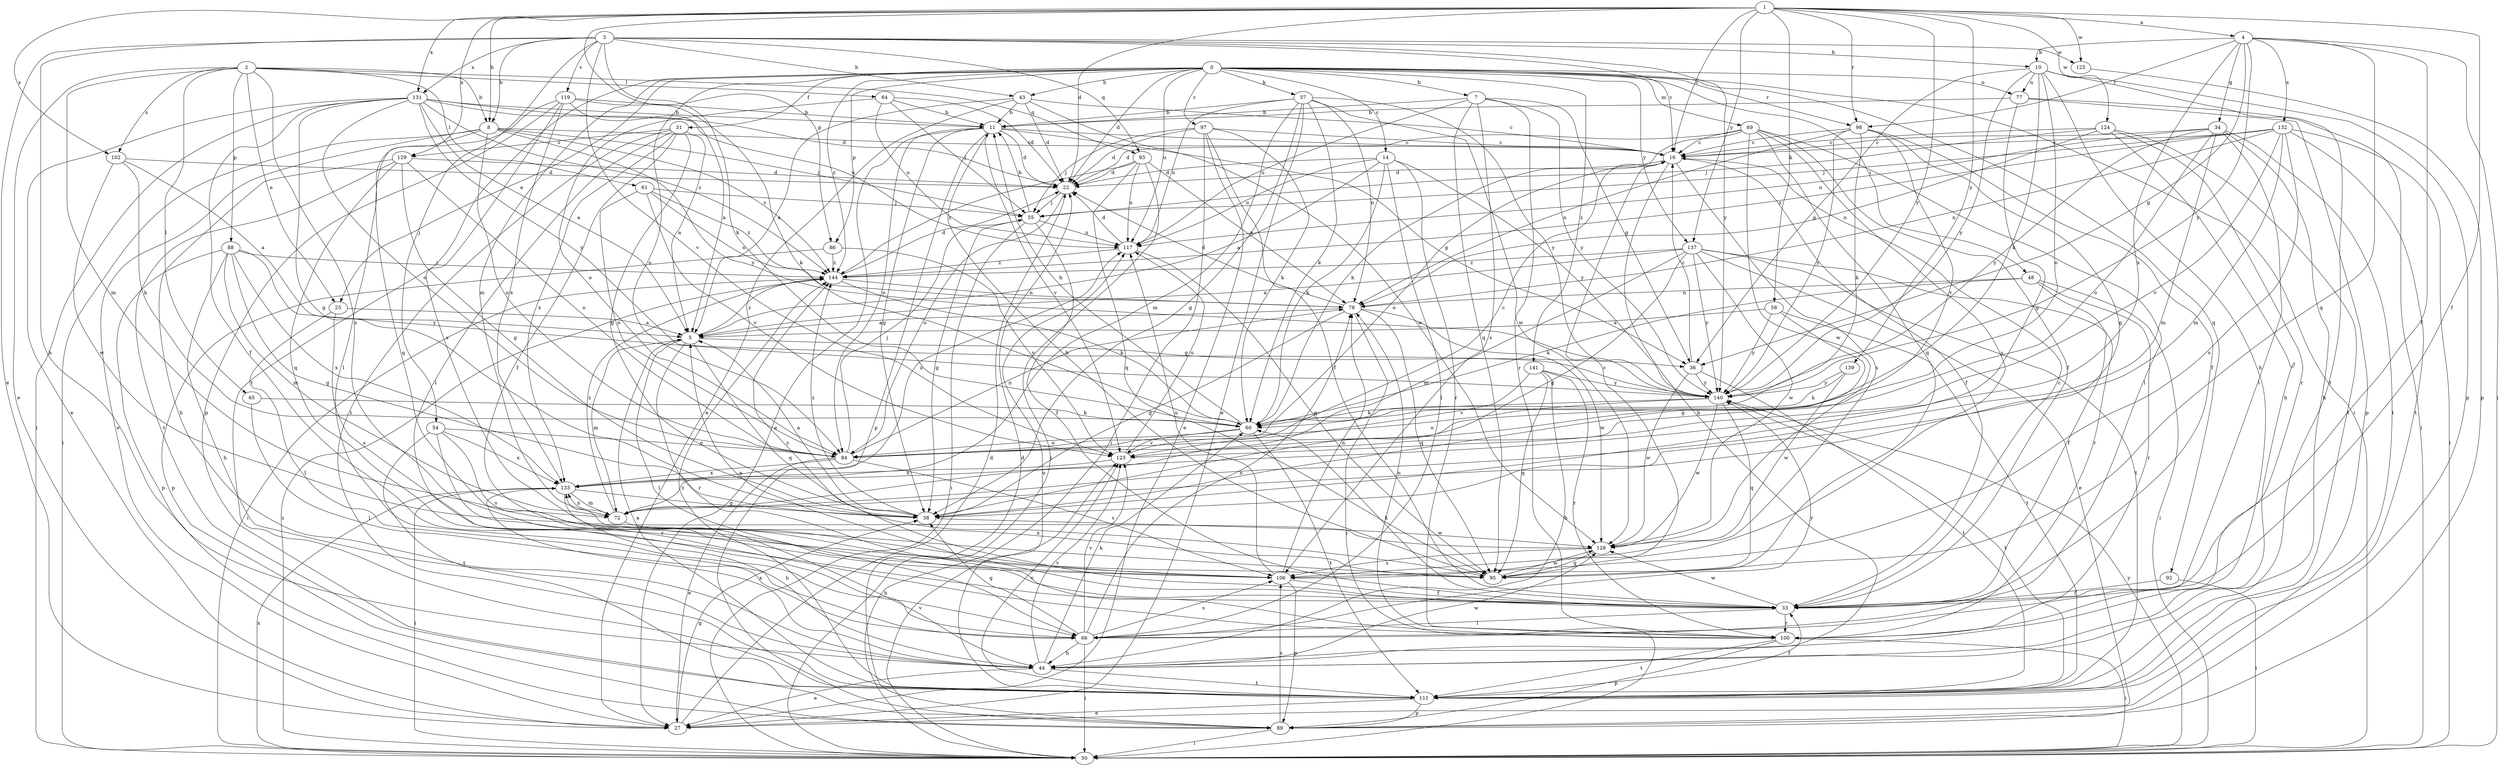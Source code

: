 strict digraph  {
0;
1;
2;
3;
4;
5;
7;
8;
10;
11;
14;
16;
22;
25;
27;
31;
33;
34;
36;
38;
43;
44;
48;
50;
54;
55;
57;
58;
60;
61;
64;
65;
66;
69;
72;
77;
78;
84;
86;
88;
89;
92;
93;
95;
97;
98;
100;
102;
106;
111;
117;
119;
123;
124;
125;
128;
129;
131;
132;
133;
137;
139;
140;
141;
144;
0 -> 7  [label=b];
0 -> 14  [label=c];
0 -> 22  [label=d];
0 -> 25  [label=e];
0 -> 31  [label=f];
0 -> 43  [label=h];
0 -> 48  [label=i];
0 -> 50  [label=i];
0 -> 57  [label=k];
0 -> 69  [label=m];
0 -> 72  [label=m];
0 -> 77  [label=n];
0 -> 84  [label=o];
0 -> 86  [label=p];
0 -> 92  [label=q];
0 -> 97  [label=r];
0 -> 98  [label=r];
0 -> 111  [label=t];
0 -> 117  [label=u];
0 -> 137  [label=y];
0 -> 141  [label=z];
0 -> 144  [label=z];
1 -> 4  [label=a];
1 -> 8  [label=b];
1 -> 16  [label=c];
1 -> 22  [label=d];
1 -> 33  [label=f];
1 -> 58  [label=k];
1 -> 86  [label=p];
1 -> 98  [label=r];
1 -> 102  [label=s];
1 -> 124  [label=w];
1 -> 125  [label=w];
1 -> 129  [label=x];
1 -> 131  [label=x];
1 -> 137  [label=y];
1 -> 139  [label=y];
1 -> 140  [label=y];
2 -> 8  [label=b];
2 -> 25  [label=e];
2 -> 27  [label=e];
2 -> 61  [label=l];
2 -> 64  [label=l];
2 -> 65  [label=l];
2 -> 72  [label=m];
2 -> 88  [label=p];
2 -> 93  [label=q];
2 -> 102  [label=s];
2 -> 106  [label=s];
3 -> 8  [label=b];
3 -> 10  [label=b];
3 -> 16  [label=c];
3 -> 27  [label=e];
3 -> 43  [label=h];
3 -> 44  [label=h];
3 -> 54  [label=j];
3 -> 60  [label=k];
3 -> 93  [label=q];
3 -> 119  [label=v];
3 -> 123  [label=v];
3 -> 125  [label=w];
3 -> 131  [label=x];
3 -> 140  [label=y];
4 -> 10  [label=b];
4 -> 33  [label=f];
4 -> 34  [label=g];
4 -> 36  [label=g];
4 -> 50  [label=i];
4 -> 95  [label=q];
4 -> 98  [label=r];
4 -> 132  [label=x];
4 -> 133  [label=x];
4 -> 140  [label=y];
5 -> 36  [label=g];
5 -> 66  [label=l];
5 -> 72  [label=m];
5 -> 95  [label=q];
5 -> 100  [label=r];
5 -> 144  [label=z];
7 -> 11  [label=b];
7 -> 36  [label=g];
7 -> 95  [label=q];
7 -> 100  [label=r];
7 -> 106  [label=s];
7 -> 117  [label=u];
7 -> 140  [label=y];
8 -> 16  [label=c];
8 -> 27  [label=e];
8 -> 50  [label=i];
8 -> 55  [label=j];
8 -> 84  [label=o];
8 -> 95  [label=q];
8 -> 140  [label=y];
8 -> 144  [label=z];
10 -> 36  [label=g];
10 -> 44  [label=h];
10 -> 60  [label=k];
10 -> 77  [label=n];
10 -> 84  [label=o];
10 -> 89  [label=p];
10 -> 111  [label=t];
10 -> 140  [label=y];
11 -> 16  [label=c];
11 -> 22  [label=d];
11 -> 27  [label=e];
11 -> 36  [label=g];
11 -> 38  [label=g];
11 -> 84  [label=o];
11 -> 89  [label=p];
11 -> 123  [label=v];
14 -> 5  [label=a];
14 -> 22  [label=d];
14 -> 60  [label=k];
14 -> 66  [label=l];
14 -> 100  [label=r];
14 -> 117  [label=u];
14 -> 140  [label=y];
16 -> 22  [label=d];
16 -> 33  [label=f];
16 -> 44  [label=h];
16 -> 84  [label=o];
16 -> 106  [label=s];
22 -> 55  [label=j];
22 -> 84  [label=o];
25 -> 5  [label=a];
25 -> 66  [label=l];
25 -> 106  [label=s];
27 -> 22  [label=d];
27 -> 38  [label=g];
31 -> 5  [label=a];
31 -> 33  [label=f];
31 -> 38  [label=g];
31 -> 66  [label=l];
31 -> 111  [label=t];
31 -> 133  [label=x];
31 -> 129  [label=s];
33 -> 5  [label=a];
33 -> 16  [label=c];
33 -> 60  [label=k];
33 -> 66  [label=l];
33 -> 100  [label=r];
33 -> 128  [label=w];
33 -> 144  [label=z];
34 -> 16  [label=c];
34 -> 44  [label=h];
34 -> 66  [label=l];
34 -> 72  [label=m];
34 -> 84  [label=o];
34 -> 111  [label=t];
34 -> 117  [label=u];
34 -> 140  [label=y];
36 -> 16  [label=c];
36 -> 111  [label=t];
36 -> 128  [label=w];
36 -> 140  [label=y];
38 -> 5  [label=a];
38 -> 128  [label=w];
38 -> 144  [label=z];
43 -> 5  [label=a];
43 -> 11  [label=b];
43 -> 16  [label=c];
43 -> 22  [label=d];
43 -> 27  [label=e];
43 -> 128  [label=w];
44 -> 27  [label=e];
44 -> 60  [label=k];
44 -> 111  [label=t];
44 -> 123  [label=v];
44 -> 128  [label=w];
44 -> 133  [label=x];
48 -> 33  [label=f];
48 -> 50  [label=i];
48 -> 60  [label=k];
48 -> 78  [label=n];
48 -> 100  [label=r];
50 -> 123  [label=v];
50 -> 133  [label=x];
50 -> 140  [label=y];
50 -> 144  [label=z];
54 -> 84  [label=o];
54 -> 100  [label=r];
54 -> 106  [label=s];
54 -> 111  [label=t];
54 -> 133  [label=x];
55 -> 11  [label=b];
55 -> 33  [label=f];
55 -> 38  [label=g];
55 -> 50  [label=i];
55 -> 117  [label=u];
57 -> 11  [label=b];
57 -> 27  [label=e];
57 -> 38  [label=g];
57 -> 60  [label=k];
57 -> 72  [label=m];
57 -> 78  [label=n];
57 -> 117  [label=u];
57 -> 128  [label=w];
57 -> 140  [label=y];
58 -> 5  [label=a];
58 -> 38  [label=g];
58 -> 111  [label=t];
58 -> 140  [label=y];
60 -> 11  [label=b];
60 -> 84  [label=o];
60 -> 111  [label=t];
60 -> 123  [label=v];
61 -> 55  [label=j];
61 -> 78  [label=n];
61 -> 84  [label=o];
61 -> 123  [label=v];
61 -> 144  [label=z];
64 -> 11  [label=b];
64 -> 22  [label=d];
64 -> 55  [label=j];
64 -> 84  [label=o];
64 -> 117  [label=u];
65 -> 60  [label=k];
65 -> 66  [label=l];
66 -> 38  [label=g];
66 -> 44  [label=h];
66 -> 50  [label=i];
66 -> 78  [label=n];
66 -> 106  [label=s];
66 -> 123  [label=v];
66 -> 140  [label=y];
69 -> 16  [label=c];
69 -> 22  [label=d];
69 -> 33  [label=f];
69 -> 60  [label=k];
69 -> 66  [label=l];
69 -> 95  [label=q];
69 -> 106  [label=s];
69 -> 128  [label=w];
72 -> 44  [label=h];
72 -> 133  [label=x];
72 -> 144  [label=z];
77 -> 11  [label=b];
77 -> 38  [label=g];
77 -> 50  [label=i];
77 -> 89  [label=p];
78 -> 5  [label=a];
78 -> 22  [label=d];
78 -> 38  [label=g];
78 -> 50  [label=i];
78 -> 95  [label=q];
78 -> 128  [label=w];
84 -> 27  [label=e];
84 -> 55  [label=j];
84 -> 78  [label=n];
84 -> 106  [label=s];
84 -> 133  [label=x];
86 -> 89  [label=p];
86 -> 123  [label=v];
86 -> 144  [label=z];
88 -> 38  [label=g];
88 -> 44  [label=h];
88 -> 72  [label=m];
88 -> 89  [label=p];
88 -> 133  [label=x];
88 -> 140  [label=y];
88 -> 144  [label=z];
89 -> 22  [label=d];
89 -> 50  [label=i];
89 -> 106  [label=s];
92 -> 33  [label=f];
92 -> 50  [label=i];
93 -> 22  [label=d];
93 -> 50  [label=i];
93 -> 78  [label=n];
93 -> 95  [label=q];
93 -> 117  [label=u];
93 -> 144  [label=z];
95 -> 11  [label=b];
95 -> 16  [label=c];
95 -> 128  [label=w];
95 -> 133  [label=x];
97 -> 16  [label=c];
97 -> 22  [label=d];
97 -> 27  [label=e];
97 -> 33  [label=f];
97 -> 50  [label=i];
97 -> 55  [label=j];
97 -> 60  [label=k];
98 -> 16  [label=c];
98 -> 33  [label=f];
98 -> 38  [label=g];
98 -> 60  [label=k];
98 -> 78  [label=n];
98 -> 123  [label=v];
98 -> 140  [label=y];
100 -> 50  [label=i];
100 -> 78  [label=n];
100 -> 89  [label=p];
100 -> 111  [label=t];
102 -> 5  [label=a];
102 -> 22  [label=d];
102 -> 60  [label=k];
102 -> 128  [label=w];
106 -> 33  [label=f];
106 -> 78  [label=n];
106 -> 89  [label=p];
106 -> 117  [label=u];
111 -> 5  [label=a];
111 -> 27  [label=e];
111 -> 33  [label=f];
111 -> 89  [label=p];
111 -> 117  [label=u];
111 -> 123  [label=v];
111 -> 144  [label=z];
117 -> 22  [label=d];
117 -> 95  [label=q];
117 -> 144  [label=z];
119 -> 5  [label=a];
119 -> 11  [label=b];
119 -> 60  [label=k];
119 -> 66  [label=l];
119 -> 89  [label=p];
119 -> 106  [label=s];
119 -> 133  [label=x];
123 -> 16  [label=c];
123 -> 117  [label=u];
123 -> 133  [label=x];
124 -> 16  [label=c];
124 -> 44  [label=h];
124 -> 55  [label=j];
124 -> 78  [label=n];
124 -> 100  [label=r];
124 -> 111  [label=t];
125 -> 89  [label=p];
128 -> 95  [label=q];
128 -> 106  [label=s];
129 -> 22  [label=d];
129 -> 38  [label=g];
129 -> 44  [label=h];
129 -> 84  [label=o];
129 -> 95  [label=q];
129 -> 111  [label=t];
131 -> 5  [label=a];
131 -> 11  [label=b];
131 -> 22  [label=d];
131 -> 27  [label=e];
131 -> 33  [label=f];
131 -> 38  [label=g];
131 -> 50  [label=i];
131 -> 84  [label=o];
131 -> 117  [label=u];
131 -> 140  [label=y];
131 -> 144  [label=z];
132 -> 16  [label=c];
132 -> 50  [label=i];
132 -> 55  [label=j];
132 -> 72  [label=m];
132 -> 78  [label=n];
132 -> 106  [label=s];
132 -> 111  [label=t];
132 -> 123  [label=v];
132 -> 144  [label=z];
133 -> 38  [label=g];
133 -> 44  [label=h];
133 -> 50  [label=i];
133 -> 72  [label=m];
133 -> 117  [label=u];
137 -> 5  [label=a];
137 -> 27  [label=e];
137 -> 38  [label=g];
137 -> 72  [label=m];
137 -> 100  [label=r];
137 -> 111  [label=t];
137 -> 128  [label=w];
137 -> 140  [label=y];
137 -> 144  [label=z];
139 -> 60  [label=k];
139 -> 128  [label=w];
139 -> 140  [label=y];
140 -> 60  [label=k];
140 -> 84  [label=o];
140 -> 95  [label=q];
140 -> 111  [label=t];
140 -> 128  [label=w];
141 -> 44  [label=h];
141 -> 95  [label=q];
141 -> 100  [label=r];
141 -> 123  [label=v];
141 -> 140  [label=y];
144 -> 22  [label=d];
144 -> 50  [label=i];
144 -> 60  [label=k];
144 -> 78  [label=n];
}
